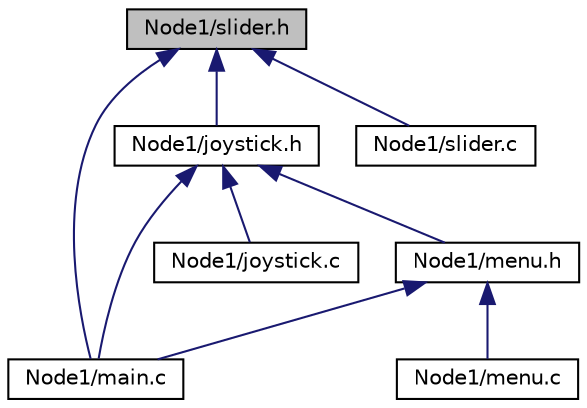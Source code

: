 digraph "Node1/slider.h"
{
  edge [fontname="Helvetica",fontsize="10",labelfontname="Helvetica",labelfontsize="10"];
  node [fontname="Helvetica",fontsize="10",shape=record];
  Node1 [label="Node1/slider.h",height=0.2,width=0.4,color="black", fillcolor="grey75", style="filled", fontcolor="black"];
  Node1 -> Node2 [dir="back",color="midnightblue",fontsize="10",style="solid"];
  Node2 [label="Node1/joystick.h",height=0.2,width=0.4,color="black", fillcolor="white", style="filled",URL="$joystick_8h.html",tooltip="Header-file considering the joystick on the USB-multiboards behaviour. "];
  Node2 -> Node3 [dir="back",color="midnightblue",fontsize="10",style="solid"];
  Node3 [label="Node1/joystick.c",height=0.2,width=0.4,color="black", fillcolor="white", style="filled",URL="$joystick_8c.html",tooltip="C-file for the joystick on the USB-multiboards behaviour. "];
  Node2 -> Node4 [dir="back",color="midnightblue",fontsize="10",style="solid"];
  Node4 [label="Node1/main.c",height=0.2,width=0.4,color="black", fillcolor="white", style="filled",URL="$_node1_2main_8c.html"];
  Node2 -> Node5 [dir="back",color="midnightblue",fontsize="10",style="solid"];
  Node5 [label="Node1/menu.h",height=0.2,width=0.4,color="black", fillcolor="white", style="filled",URL="$menu_8h.html"];
  Node5 -> Node4 [dir="back",color="midnightblue",fontsize="10",style="solid"];
  Node5 -> Node6 [dir="back",color="midnightblue",fontsize="10",style="solid"];
  Node6 [label="Node1/menu.c",height=0.2,width=0.4,color="black", fillcolor="white", style="filled",URL="$menu_8c.html",tooltip="C-file for the menu on the OLED - to move around in the menu. "];
  Node1 -> Node4 [dir="back",color="midnightblue",fontsize="10",style="solid"];
  Node1 -> Node7 [dir="back",color="midnightblue",fontsize="10",style="solid"];
  Node7 [label="Node1/slider.c",height=0.2,width=0.4,color="black", fillcolor="white", style="filled",URL="$slider_8c.html",tooltip="C-file considering the sliders on the USB-multiboards behaviour. Converting the voltage resolution of..."];
}
